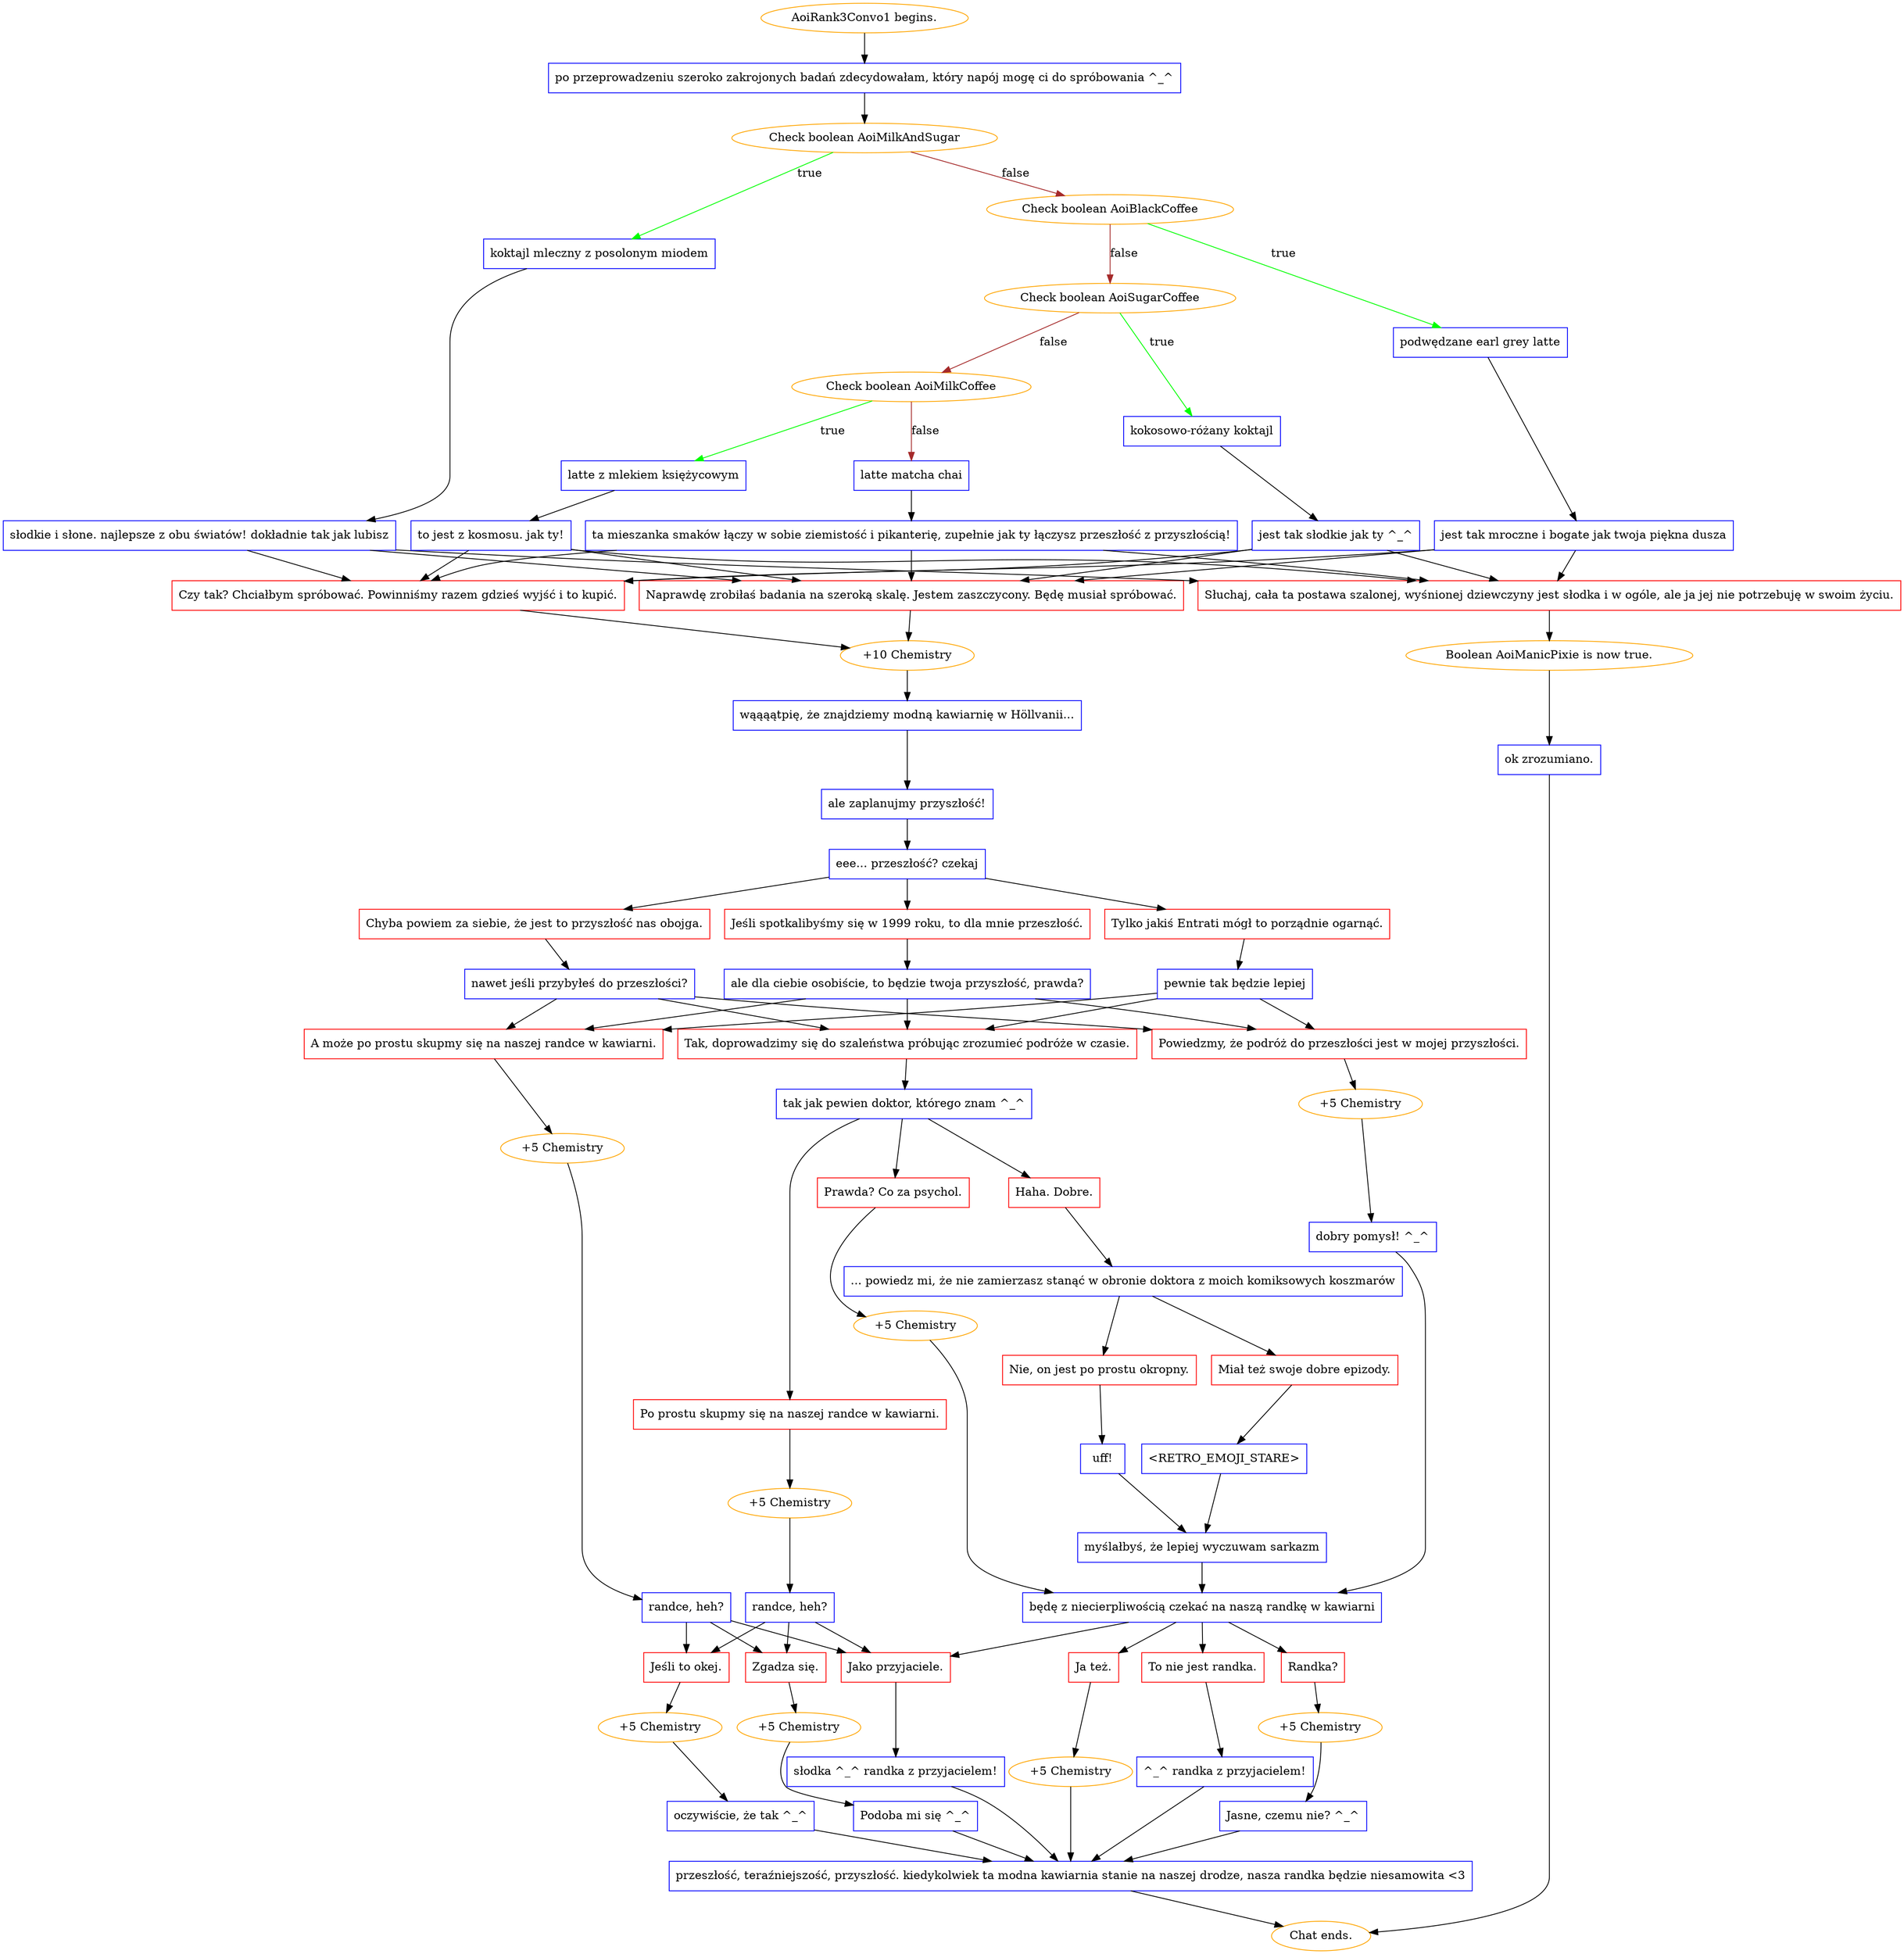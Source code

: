 digraph {
	"AoiRank3Convo1 begins." [color=orange];
		"AoiRank3Convo1 begins." -> j2664517629;
	j2664517629 [label="po przeprowadzeniu szeroko zakrojonych badań zdecydowałam, który napój mogę ci do spróbowania ^_^",shape=box,color=blue];
		j2664517629 -> j2832275836;
	j2832275836 [label="Check boolean AoiMilkAndSugar",color=orange];
		j2832275836 -> j3456327342 [label=true,color=green];
		j2832275836 -> j2244232038 [label=false,color=brown];
	j3456327342 [label="koktajl mleczny z posolonym miodem",shape=box,color=blue];
		j3456327342 -> j3141983829;
	j2244232038 [label="Check boolean AoiBlackCoffee",color=orange];
		j2244232038 -> j3655159928 [label=true,color=green];
		j2244232038 -> j358257648 [label=false,color=brown];
	j3141983829 [label="słodkie i słone. najlepsze z obu światów! dokładnie tak jak lubisz",shape=box,color=blue];
		j3141983829 -> j645295709;
		j3141983829 -> j3698474443;
		j3141983829 -> j4053643863;
	j3655159928 [label="podwędzane earl grey latte",shape=box,color=blue];
		j3655159928 -> j2925985133;
	j358257648 [label="Check boolean AoiSugarCoffee",color=orange];
		j358257648 -> j4269234394 [label=true,color=green];
		j358257648 -> j443038053 [label=false,color=brown];
	j645295709 [label="Naprawdę zrobiłaś badania na szeroką skalę. Jestem zaszczycony. Będę musiał spróbować.",shape=box,color=red];
		j645295709 -> j1343477552;
	j3698474443 [label="Czy tak? Chciałbym spróbować. Powinniśmy razem gdzieś wyjść i to kupić.",shape=box,color=red];
		j3698474443 -> j1343477552;
	j4053643863 [label="Słuchaj, cała ta postawa szalonej, wyśnionej dziewczyny jest słodka i w ogóle, ale ja jej nie potrzebuję w swoim życiu.",shape=box,color=red];
		j4053643863 -> j3150330647;
	j2925985133 [label="jest tak mroczne i bogate jak twoja piękna dusza",shape=box,color=blue];
		j2925985133 -> j645295709;
		j2925985133 -> j3698474443;
		j2925985133 -> j4053643863;
	j4269234394 [label="kokosowo-różany koktajl",shape=box,color=blue];
		j4269234394 -> j3003963448;
	j443038053 [label="Check boolean AoiMilkCoffee",color=orange];
		j443038053 -> j892386499 [label=true,color=green];
		j443038053 -> j1021247802 [label=false,color=brown];
	j1343477552 [label="+10 Chemistry",color=orange];
		j1343477552 -> j3424361293;
	j3150330647 [label="Boolean AoiManicPixie is now true.",color=orange];
		j3150330647 -> j441940298;
	j3003963448 [label="jest tak słodkie jak ty ^_^",shape=box,color=blue];
		j3003963448 -> j645295709;
		j3003963448 -> j3698474443;
		j3003963448 -> j4053643863;
	j892386499 [label="latte z mlekiem księżycowym",shape=box,color=blue];
		j892386499 -> j1290356850;
	j1021247802 [label="latte matcha chai",shape=box,color=blue];
		j1021247802 -> j2113439353;
	j3424361293 [label="wąąąątpię, że znajdziemy modną kawiarnię w Höllvanii...",shape=box,color=blue];
		j3424361293 -> j289467792;
	j441940298 [label="ok zrozumiano.",shape=box,color=blue];
		j441940298 -> "Chat ends.";
	j1290356850 [label="to jest z kosmosu. jak ty!",shape=box,color=blue];
		j1290356850 -> j645295709;
		j1290356850 -> j3698474443;
		j1290356850 -> j4053643863;
	j2113439353 [label="ta mieszanka smaków łączy w sobie ziemistość i pikanterię, zupełnie jak ty łączysz przeszłość z przyszłością!",shape=box,color=blue];
		j2113439353 -> j645295709;
		j2113439353 -> j3698474443;
		j2113439353 -> j4053643863;
	j289467792 [label="ale zaplanujmy przyszłość!",shape=box,color=blue];
		j289467792 -> j247670291;
	"Chat ends." [color=orange];
	j247670291 [label="eee... przeszłość? czekaj",shape=box,color=blue];
		j247670291 -> j607874702;
		j247670291 -> j4206218942;
		j247670291 -> j3042325765;
	j607874702 [label="Jeśli spotkalibyśmy się w 1999 roku, to dla mnie przeszłość.",shape=box,color=red];
		j607874702 -> j2756823930;
	j4206218942 [label="Chyba powiem za siebie, że jest to przyszłość nas obojga.",shape=box,color=red];
		j4206218942 -> j4247030452;
	j3042325765 [label="Tylko jakiś Entrati mógł to porządnie ogarnąć.",shape=box,color=red];
		j3042325765 -> j3779200578;
	j2756823930 [label="ale dla ciebie osobiście, to będzie twoja przyszłość, prawda?",shape=box,color=blue];
		j2756823930 -> j1644690937;
		j2756823930 -> j2071774210;
		j2756823930 -> j1480532943;
	j4247030452 [label="nawet jeśli przybyłeś do przeszłości?",shape=box,color=blue];
		j4247030452 -> j1644690937;
		j4247030452 -> j2071774210;
		j4247030452 -> j1480532943;
	j3779200578 [label="pewnie tak będzie lepiej",shape=box,color=blue];
		j3779200578 -> j1644690937;
		j3779200578 -> j2071774210;
		j3779200578 -> j1480532943;
	j1644690937 [label="Tak, doprowadzimy się do szaleństwa próbując zrozumieć podróże w czasie.",shape=box,color=red];
		j1644690937 -> j2967925171;
	j2071774210 [label="Powiedzmy, że podróż do przeszłości jest w mojej przyszłości.",shape=box,color=red];
		j2071774210 -> j2893524966;
	j1480532943 [label="A może po prostu skupmy się na naszej randce w kawiarni.",shape=box,color=red];
		j1480532943 -> j2929456393;
	j2967925171 [label="tak jak pewien doktor, którego znam ^_^",shape=box,color=blue];
		j2967925171 -> j3635194378;
		j2967925171 -> j3434098591;
		j2967925171 -> j3999474655;
	j2893524966 [label="+5 Chemistry",color=orange];
		j2893524966 -> j2191834583;
	j2929456393 [label="+5 Chemistry",color=orange];
		j2929456393 -> j2911725133;
	j3635194378 [label="Po prostu skupmy się na naszej randce w kawiarni.",shape=box,color=red];
		j3635194378 -> j1854962299;
	j3434098591 [label="Haha. Dobre.",shape=box,color=red];
		j3434098591 -> j2622651720;
	j3999474655 [label="Prawda? Co za psychol.",shape=box,color=red];
		j3999474655 -> j2493250067;
	j2191834583 [label="dobry pomysł! ^_^",shape=box,color=blue];
		j2191834583 -> j1447847158;
	j2911725133 [label="randce, heh?",shape=box,color=blue];
		j2911725133 -> j1203942442;
		j2911725133 -> j2854506469;
		j2911725133 -> j3067356324;
	j1854962299 [label="+5 Chemistry",color=orange];
		j1854962299 -> j1410989666;
	j2622651720 [label="... powiedz mi, że nie zamierzasz stanąć w obronie doktora z moich komiksowych koszmarów",shape=box,color=blue];
		j2622651720 -> j2585336040;
		j2622651720 -> j1698950788;
	j2493250067 [label="+5 Chemistry",color=orange];
		j2493250067 -> j1447847158;
	j1447847158 [label="będę z niecierpliwością czekać na naszą randkę w kawiarni",shape=box,color=blue];
		j1447847158 -> j160236262;
		j1447847158 -> j1051801185;
		j1447847158 -> j2178303905;
		j1447847158 -> j2854506469;
	j1203942442 [label="Zgadza się.",shape=box,color=red];
		j1203942442 -> j89531662;
	j2854506469 [label="Jako przyjaciele.",shape=box,color=red];
		j2854506469 -> j2874104829;
	j3067356324 [label="Jeśli to okej.",shape=box,color=red];
		j3067356324 -> j1388168237;
	j1410989666 [label="randce, heh?",shape=box,color=blue];
		j1410989666 -> j1203942442;
		j1410989666 -> j2854506469;
		j1410989666 -> j3067356324;
	j2585336040 [label="Miał też swoje dobre epizody.",shape=box,color=red];
		j2585336040 -> j1586585807;
	j1698950788 [label="Nie, on jest po prostu okropny.",shape=box,color=red];
		j1698950788 -> j4289870175;
	j160236262 [label="Ja też.",shape=box,color=red];
		j160236262 -> j546240616;
	j1051801185 [label="Randka?",shape=box,color=red];
		j1051801185 -> j293530550;
	j2178303905 [label="To nie jest randka.",shape=box,color=red];
		j2178303905 -> j3812103876;
	j89531662 [label="+5 Chemistry",color=orange];
		j89531662 -> j1874195214;
	j2874104829 [label="słodka ^_^ randka z przyjacielem!",shape=box,color=blue];
		j2874104829 -> j340051777;
	j1388168237 [label="+5 Chemistry",color=orange];
		j1388168237 -> j1894251445;
	j1586585807 [label="<RETRO_EMOJI_STARE>",shape=box,color=blue];
		j1586585807 -> j3599920334;
	j4289870175 [label="uff!",shape=box,color=blue];
		j4289870175 -> j3599920334;
	j546240616 [label="+5 Chemistry",color=orange];
		j546240616 -> j340051777;
	j293530550 [label="+5 Chemistry",color=orange];
		j293530550 -> j3952485002;
	j3812103876 [label="^_^ randka z przyjacielem!",shape=box,color=blue];
		j3812103876 -> j340051777;
	j1874195214 [label="Podoba mi się ^_^",shape=box,color=blue];
		j1874195214 -> j340051777;
	j340051777 [label="przeszłość, teraźniejszość, przyszłość. kiedykolwiek ta modna kawiarnia stanie na naszej drodze, nasza randka będzie niesamowita <3",shape=box,color=blue];
		j340051777 -> "Chat ends.";
	j1894251445 [label="oczywiście, że tak ^_^",shape=box,color=blue];
		j1894251445 -> j340051777;
	j3599920334 [label="myślałbyś, że lepiej wyczuwam sarkazm",shape=box,color=blue];
		j3599920334 -> j1447847158;
	j3952485002 [label="Jasne, czemu nie? ^_^",shape=box,color=blue];
		j3952485002 -> j340051777;
}